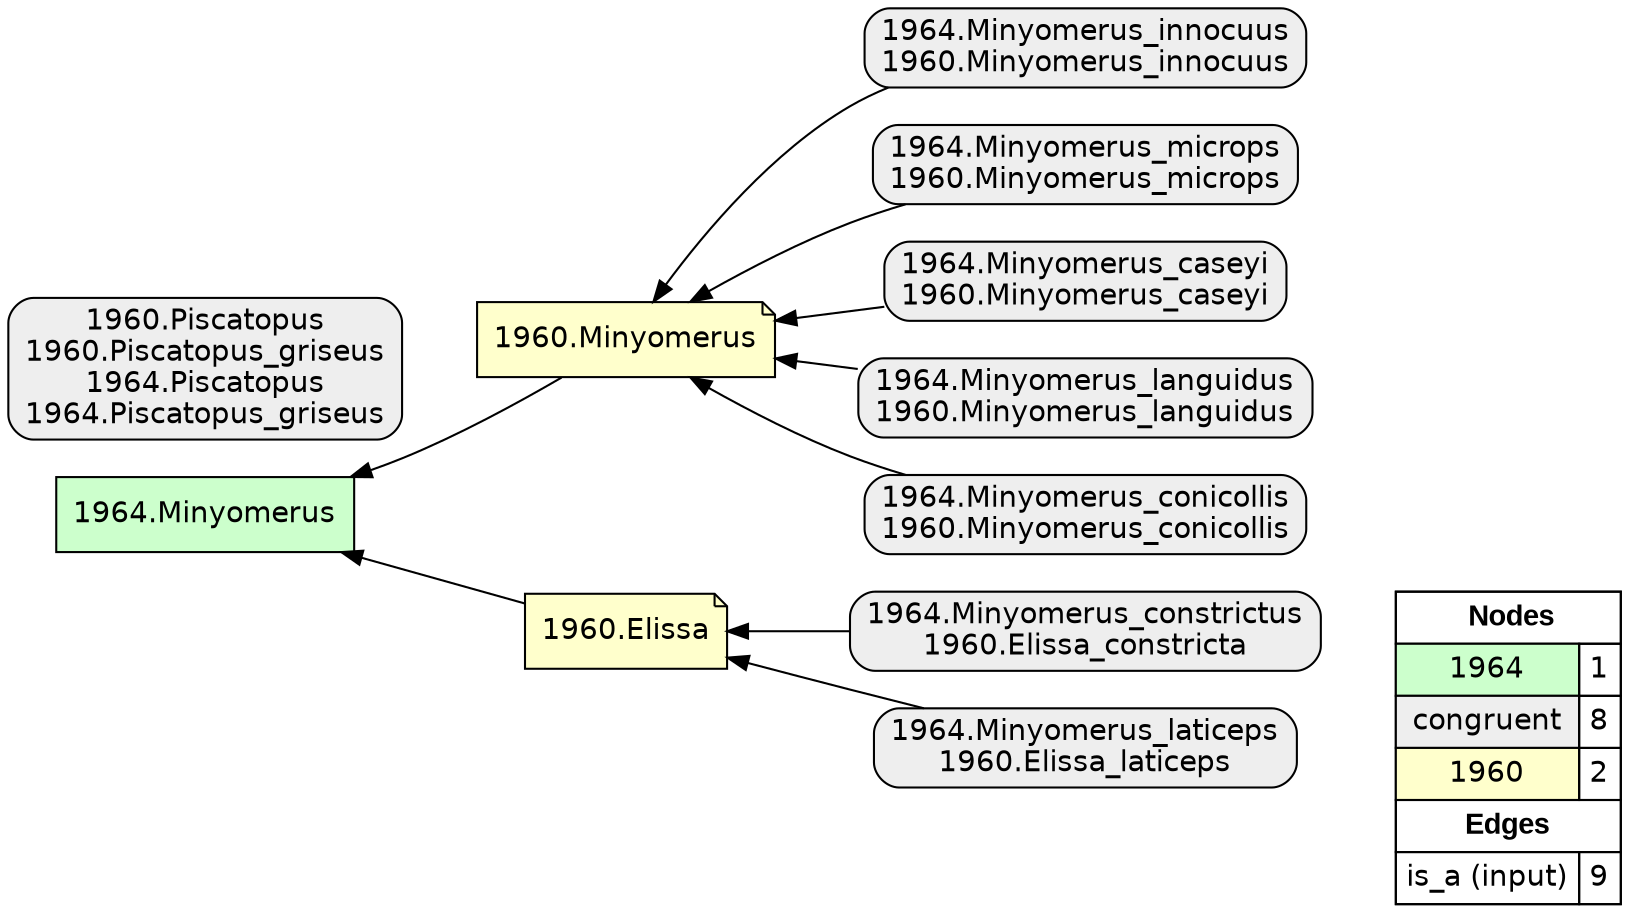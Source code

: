 digraph{
rankdir=RL
node[shape=box style=filled fillcolor="#CCFFCC" fontname="helvetica"] 
"1964.Minyomerus"
node[shape=box style="filled,rounded" fillcolor="#EEEEEE" fontname="helvetica"] 
"1964.Minyomerus_innocuus\n1960.Minyomerus_innocuus"
"1960.Piscatopus\n1960.Piscatopus_griseus\n1964.Piscatopus\n1964.Piscatopus_griseus"
"1964.Minyomerus_microps\n1960.Minyomerus_microps"
"1964.Minyomerus_caseyi\n1960.Minyomerus_caseyi"
"1964.Minyomerus_languidus\n1960.Minyomerus_languidus"
"1964.Minyomerus_conicollis\n1960.Minyomerus_conicollis"
"1964.Minyomerus_constrictus\n1960.Elissa_constricta"
"1964.Minyomerus_laticeps\n1960.Elissa_laticeps"
node[shape=note style=filled fillcolor="#FFFFCC" fontname="helvetica"] 
"1960.Minyomerus"
"1960.Elissa"
edge[arrowhead=normal style=solid color="#000000" constraint=true penwidth=1]
"1964.Minyomerus_constrictus\n1960.Elissa_constricta" -> "1960.Elissa"
"1964.Minyomerus_caseyi\n1960.Minyomerus_caseyi" -> "1960.Minyomerus"
"1960.Elissa" -> "1964.Minyomerus"
"1964.Minyomerus_microps\n1960.Minyomerus_microps" -> "1960.Minyomerus"
"1964.Minyomerus_innocuus\n1960.Minyomerus_innocuus" -> "1960.Minyomerus"
"1964.Minyomerus_conicollis\n1960.Minyomerus_conicollis" -> "1960.Minyomerus"
"1960.Minyomerus" -> "1964.Minyomerus"
"1964.Minyomerus_laticeps\n1960.Elissa_laticeps" -> "1960.Elissa"
"1964.Minyomerus_languidus\n1960.Minyomerus_languidus" -> "1960.Minyomerus"
edge[arrowhead=normal style=dotted color="#000000" constraint=true penwidth=1]
node[shape=box] 
{rank=source Legend [fillcolor= white margin=0 label=< 
 <TABLE BORDER="0" CELLBORDER="1" CELLSPACING="0" CELLPADDING="4"> 
<TR> <TD COLSPAN="2"><font face="Arial Black"> Nodes</font></TD> </TR> 
<TR> 
 <TD bgcolor="#CCFFCC" fontname="helvetica">1964</TD> 
 <TD>1</TD> 
 </TR> 
<TR> 
 <TD bgcolor="#EEEEEE" fontname="helvetica">congruent</TD> 
 <TD>8</TD> 
 </TR> 
<TR> 
 <TD bgcolor="#FFFFCC" fontname="helvetica">1960</TD> 
 <TD>2</TD> 
 </TR> 
<TR> <TD COLSPAN="2"><font face = "Arial Black"> Edges </font></TD> </TR> 
<TR> 
 <TD><font color ="#000000">is_a (input)</font></TD><TD>9</TD>
</TR>
</TABLE> 
 >] } 
}